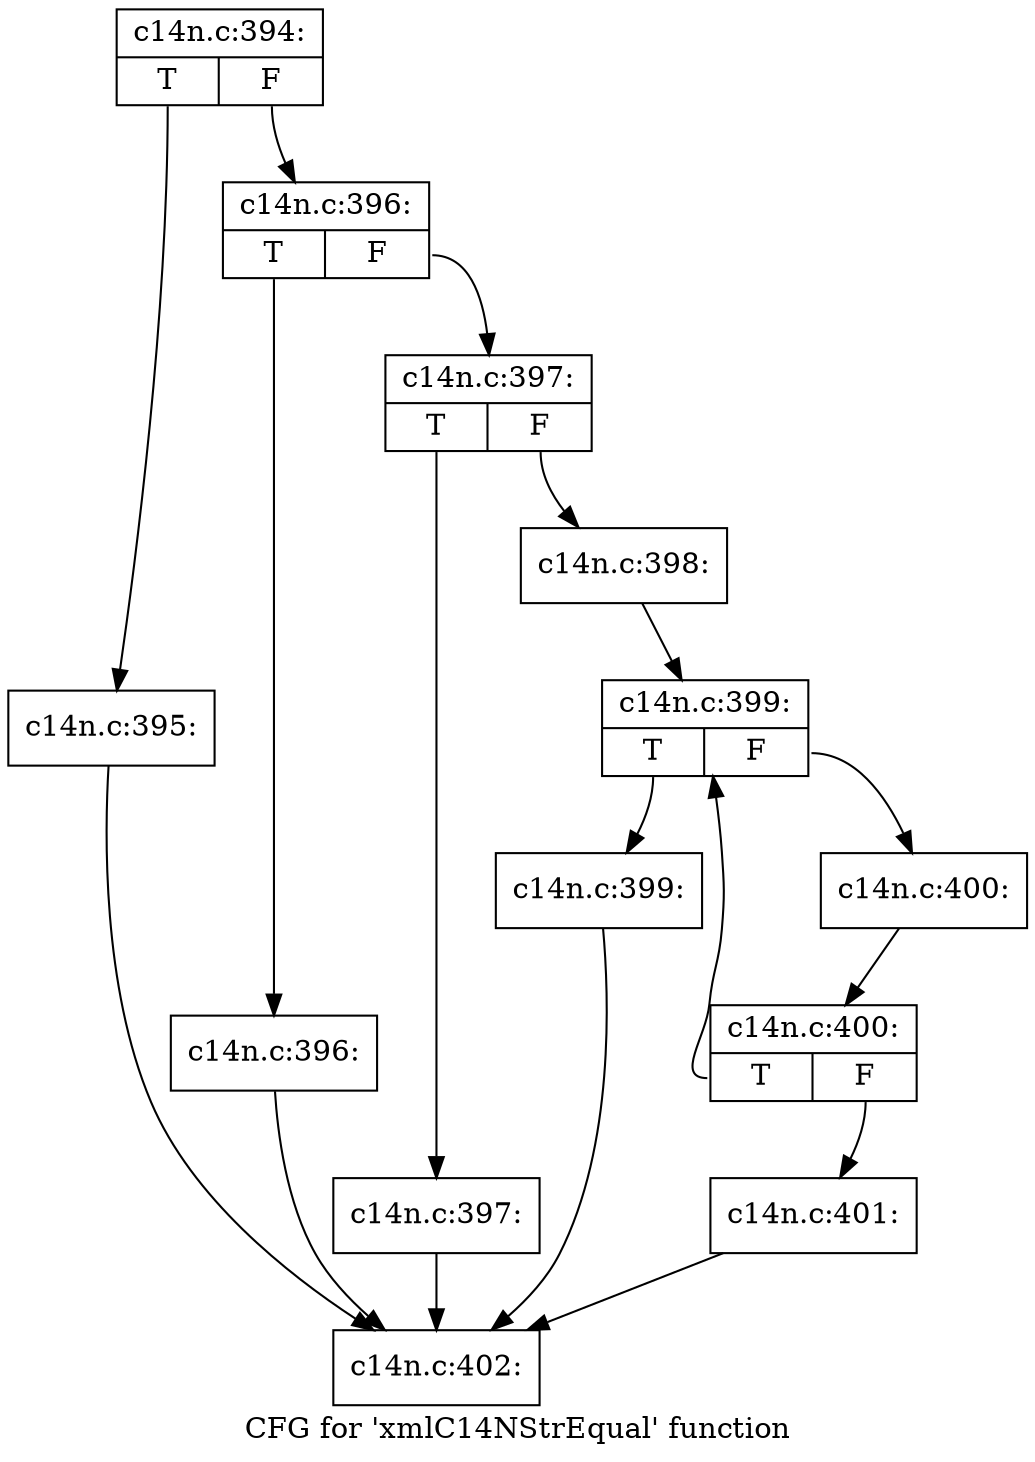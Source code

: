 digraph "CFG for 'xmlC14NStrEqual' function" {
	label="CFG for 'xmlC14NStrEqual' function";

	Node0x55fe83c097b0 [shape=record,label="{c14n.c:394:|{<s0>T|<s1>F}}"];
	Node0x55fe83c097b0:s0 -> Node0x55fe83c11340;
	Node0x55fe83c097b0:s1 -> Node0x55fe83c11390;
	Node0x55fe83c11340 [shape=record,label="{c14n.c:395:}"];
	Node0x55fe83c11340 -> Node0x55fe83c09800;
	Node0x55fe83c11390 [shape=record,label="{c14n.c:396:|{<s0>T|<s1>F}}"];
	Node0x55fe83c11390:s0 -> Node0x55fe83c11880;
	Node0x55fe83c11390:s1 -> Node0x55fe83c118d0;
	Node0x55fe83c11880 [shape=record,label="{c14n.c:396:}"];
	Node0x55fe83c11880 -> Node0x55fe83c09800;
	Node0x55fe83c118d0 [shape=record,label="{c14n.c:397:|{<s0>T|<s1>F}}"];
	Node0x55fe83c118d0:s0 -> Node0x55fe83c12020;
	Node0x55fe83c118d0:s1 -> Node0x55fe83c12070;
	Node0x55fe83c12020 [shape=record,label="{c14n.c:397:}"];
	Node0x55fe83c12020 -> Node0x55fe83c09800;
	Node0x55fe83c12070 [shape=record,label="{c14n.c:398:}"];
	Node0x55fe83c12070 -> Node0x55fe83c12830;
	Node0x55fe83c12830 [shape=record,label="{c14n.c:399:|{<s0>T|<s1>F}}"];
	Node0x55fe83c12830:s0 -> Node0x55fe83c12b20;
	Node0x55fe83c12830:s1 -> Node0x55fe83c12b70;
	Node0x55fe83c12b20 [shape=record,label="{c14n.c:399:}"];
	Node0x55fe83c12b20 -> Node0x55fe83c09800;
	Node0x55fe83c12b70 [shape=record,label="{c14n.c:400:}"];
	Node0x55fe83c12b70 -> Node0x55fe83c127e0;
	Node0x55fe83c127e0 [shape=record,label="{c14n.c:400:|{<s0>T|<s1>F}}"];
	Node0x55fe83c127e0:s0 -> Node0x55fe83c12830;
	Node0x55fe83c127e0:s1 -> Node0x55fe83c12790;
	Node0x55fe83c12790 [shape=record,label="{c14n.c:401:}"];
	Node0x55fe83c12790 -> Node0x55fe83c09800;
	Node0x55fe83c09800 [shape=record,label="{c14n.c:402:}"];
}
